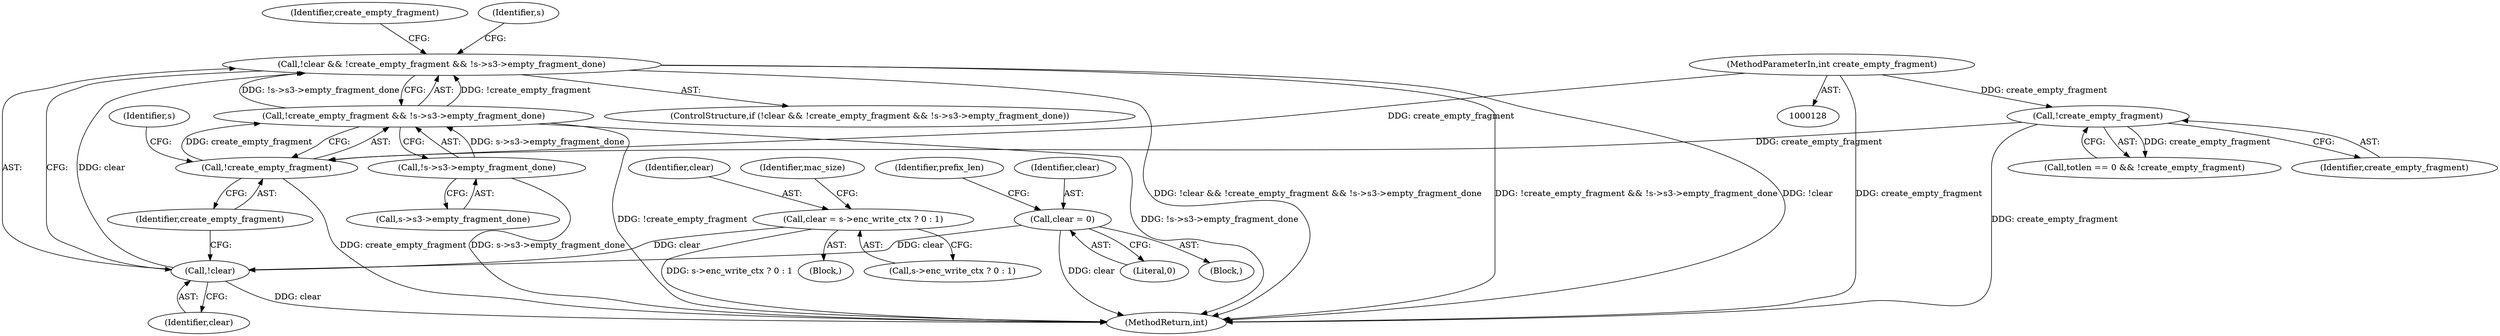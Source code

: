digraph "0_openssl_4ad93618d26a3ea23d36ad5498ff4f59eff3a4d2@API" {
"1000278" [label="(Call,!clear && !create_empty_fragment && !s->s3->empty_fragment_done)"];
"1000279" [label="(Call,!clear)"];
"1000253" [label="(Call,clear = s->enc_write_ctx ? 0 : 1)"];
"1000142" [label="(Call,clear = 0)"];
"1000281" [label="(Call,!create_empty_fragment && !s->s3->empty_fragment_done)"];
"1000282" [label="(Call,!create_empty_fragment)"];
"1000226" [label="(Call,!create_empty_fragment)"];
"1000134" [label="(MethodParameterIn,int create_empty_fragment)"];
"1000284" [label="(Call,!s->s3->empty_fragment_done)"];
"1000285" [label="(Call,s->s3->empty_fragment_done)"];
"1000284" [label="(Call,!s->s3->empty_fragment_done)"];
"1000277" [label="(ControlStructure,if (!clear && !create_empty_fragment && !s->s3->empty_fragment_done))"];
"1000142" [label="(Call,clear = 0)"];
"1000227" [label="(Identifier,create_empty_fragment)"];
"1000340" [label="(Identifier,create_empty_fragment)"];
"1000282" [label="(Call,!create_empty_fragment)"];
"1000283" [label="(Identifier,create_empty_fragment)"];
"1000147" [label="(Identifier,prefix_len)"];
"1000252" [label="(Block,)"];
"1000255" [label="(Call,s->enc_write_ctx ? 0 : 1)"];
"1000281" [label="(Call,!create_empty_fragment && !s->s3->empty_fragment_done)"];
"1000278" [label="(Call,!clear && !create_empty_fragment && !s->s3->empty_fragment_done)"];
"1000908" [label="(MethodReturn,int)"];
"1000280" [label="(Identifier,clear)"];
"1000222" [label="(Call,totlen == 0 && !create_empty_fragment)"];
"1000254" [label="(Identifier,clear)"];
"1000279" [label="(Call,!clear)"];
"1000287" [label="(Identifier,s)"];
"1000253" [label="(Call,clear = s->enc_write_ctx ? 0 : 1)"];
"1000134" [label="(MethodParameterIn,int create_empty_fragment)"];
"1000143" [label="(Identifier,clear)"];
"1000262" [label="(Identifier,mac_size)"];
"1000295" [label="(Identifier,s)"];
"1000144" [label="(Literal,0)"];
"1000135" [label="(Block,)"];
"1000226" [label="(Call,!create_empty_fragment)"];
"1000278" -> "1000277"  [label="AST: "];
"1000278" -> "1000279"  [label="CFG: "];
"1000278" -> "1000281"  [label="CFG: "];
"1000279" -> "1000278"  [label="AST: "];
"1000281" -> "1000278"  [label="AST: "];
"1000295" -> "1000278"  [label="CFG: "];
"1000340" -> "1000278"  [label="CFG: "];
"1000278" -> "1000908"  [label="DDG: !clear && !create_empty_fragment && !s->s3->empty_fragment_done"];
"1000278" -> "1000908"  [label="DDG: !create_empty_fragment && !s->s3->empty_fragment_done"];
"1000278" -> "1000908"  [label="DDG: !clear"];
"1000279" -> "1000278"  [label="DDG: clear"];
"1000281" -> "1000278"  [label="DDG: !create_empty_fragment"];
"1000281" -> "1000278"  [label="DDG: !s->s3->empty_fragment_done"];
"1000279" -> "1000280"  [label="CFG: "];
"1000280" -> "1000279"  [label="AST: "];
"1000283" -> "1000279"  [label="CFG: "];
"1000279" -> "1000908"  [label="DDG: clear"];
"1000253" -> "1000279"  [label="DDG: clear"];
"1000142" -> "1000279"  [label="DDG: clear"];
"1000253" -> "1000252"  [label="AST: "];
"1000253" -> "1000255"  [label="CFG: "];
"1000254" -> "1000253"  [label="AST: "];
"1000255" -> "1000253"  [label="AST: "];
"1000262" -> "1000253"  [label="CFG: "];
"1000253" -> "1000908"  [label="DDG: s->enc_write_ctx ? 0 : 1"];
"1000142" -> "1000135"  [label="AST: "];
"1000142" -> "1000144"  [label="CFG: "];
"1000143" -> "1000142"  [label="AST: "];
"1000144" -> "1000142"  [label="AST: "];
"1000147" -> "1000142"  [label="CFG: "];
"1000142" -> "1000908"  [label="DDG: clear"];
"1000281" -> "1000282"  [label="CFG: "];
"1000281" -> "1000284"  [label="CFG: "];
"1000282" -> "1000281"  [label="AST: "];
"1000284" -> "1000281"  [label="AST: "];
"1000281" -> "1000908"  [label="DDG: !create_empty_fragment"];
"1000281" -> "1000908"  [label="DDG: !s->s3->empty_fragment_done"];
"1000282" -> "1000281"  [label="DDG: create_empty_fragment"];
"1000284" -> "1000281"  [label="DDG: s->s3->empty_fragment_done"];
"1000282" -> "1000283"  [label="CFG: "];
"1000283" -> "1000282"  [label="AST: "];
"1000287" -> "1000282"  [label="CFG: "];
"1000282" -> "1000908"  [label="DDG: create_empty_fragment"];
"1000226" -> "1000282"  [label="DDG: create_empty_fragment"];
"1000134" -> "1000282"  [label="DDG: create_empty_fragment"];
"1000226" -> "1000222"  [label="AST: "];
"1000226" -> "1000227"  [label="CFG: "];
"1000227" -> "1000226"  [label="AST: "];
"1000222" -> "1000226"  [label="CFG: "];
"1000226" -> "1000908"  [label="DDG: create_empty_fragment"];
"1000226" -> "1000222"  [label="DDG: create_empty_fragment"];
"1000134" -> "1000226"  [label="DDG: create_empty_fragment"];
"1000134" -> "1000128"  [label="AST: "];
"1000134" -> "1000908"  [label="DDG: create_empty_fragment"];
"1000284" -> "1000285"  [label="CFG: "];
"1000285" -> "1000284"  [label="AST: "];
"1000284" -> "1000908"  [label="DDG: s->s3->empty_fragment_done"];
}
